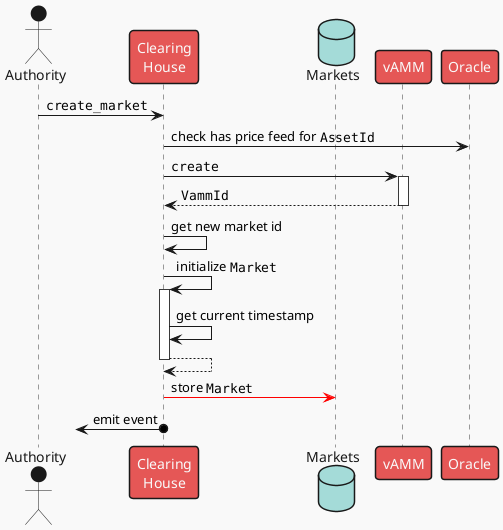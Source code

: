 @startuml create_market
!theme mars

actor "Authority" as g
participant "Clearing\nHouse" as ch
database "Markets" as markets
participant "vAMM" as vamm
participant "Oracle" as oracle 

g -> ch : ""create_market""

ch -> oracle : check has price feed for ""AssetId""

ch -> vamm ++: ""create""
return ""VammId""

ch -> ch : get new market id

ch -> ch ++: initialize ""Market""
ch -> ch: get current timestamp
return

ch -[#red]> markets : store ""Market""

?<-o ch : emit event
@enduml